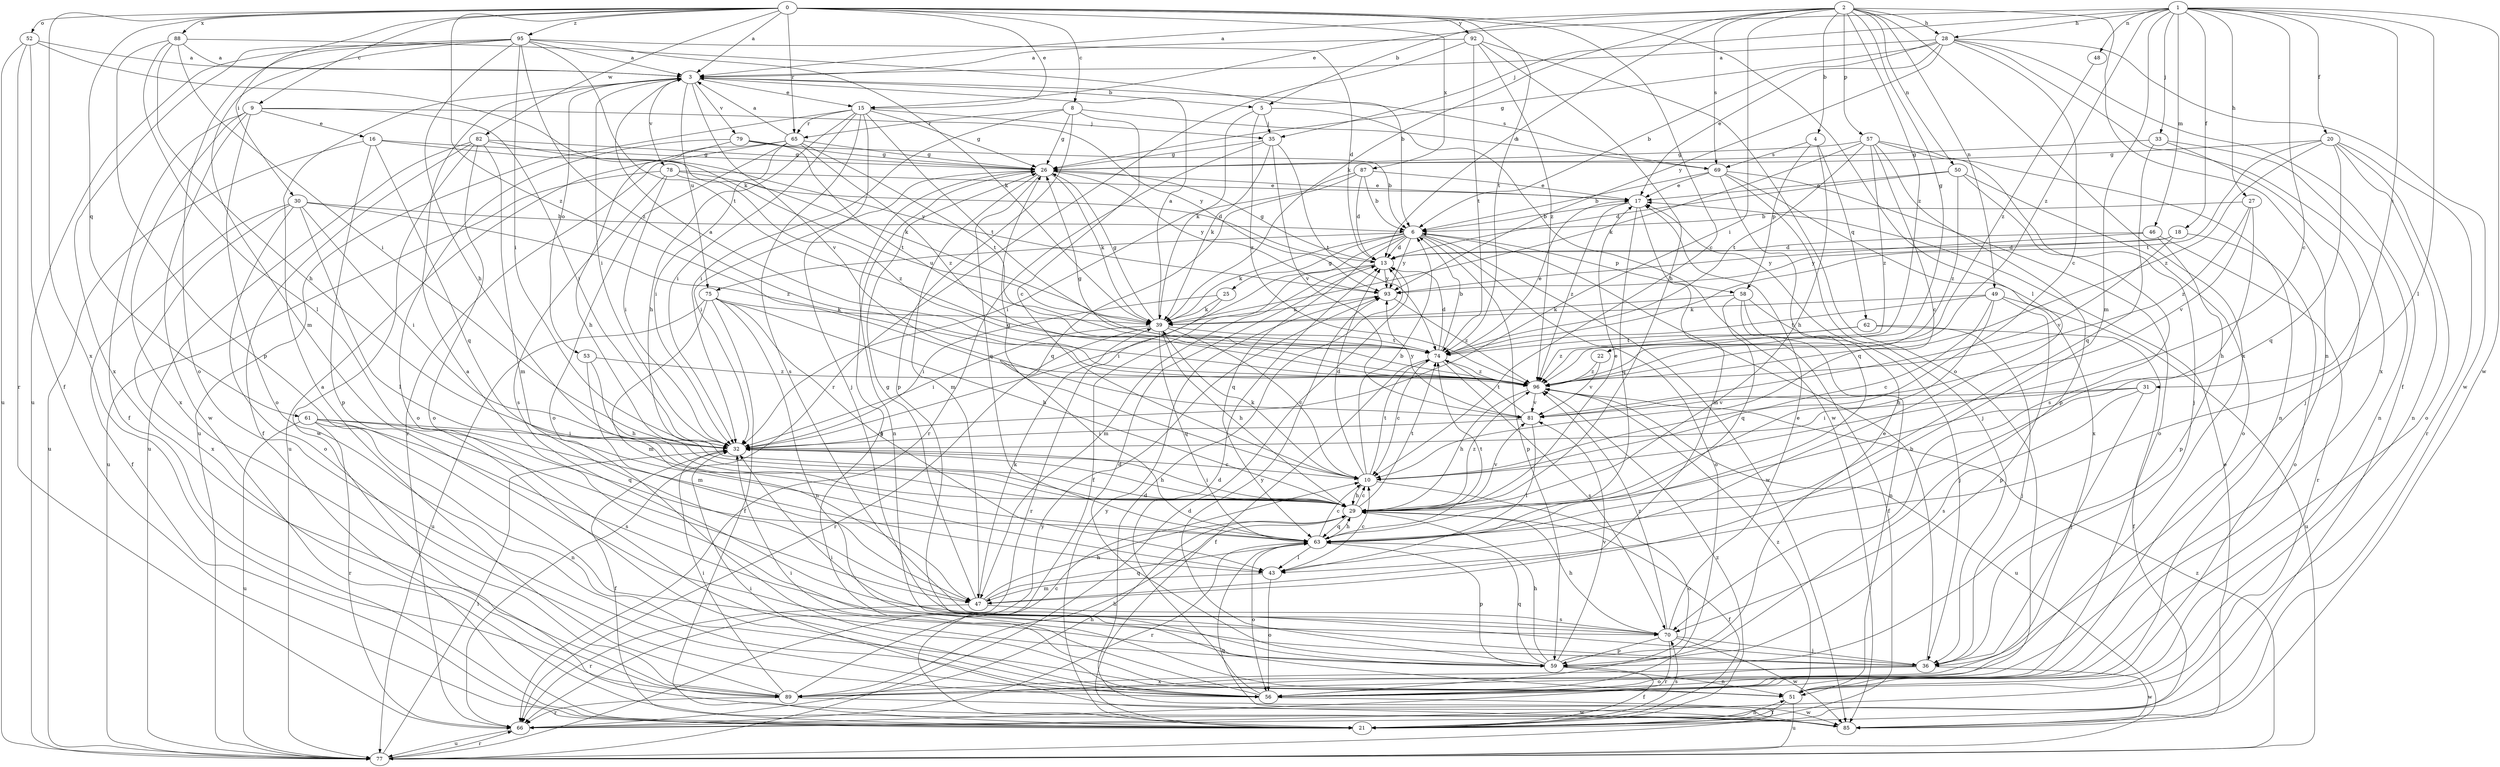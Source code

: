 strict digraph  {
0;
1;
2;
3;
4;
5;
6;
8;
9;
10;
13;
15;
16;
17;
18;
20;
21;
22;
25;
26;
27;
28;
29;
30;
31;
32;
33;
35;
36;
39;
43;
46;
47;
48;
49;
50;
51;
52;
53;
56;
57;
58;
59;
61;
62;
63;
65;
66;
69;
70;
74;
75;
77;
78;
79;
81;
82;
85;
87;
88;
89;
92;
93;
95;
96;
0 -> 3  [label=a];
0 -> 8  [label=c];
0 -> 9  [label=c];
0 -> 10  [label=c];
0 -> 15  [label=e];
0 -> 30  [label=i];
0 -> 43  [label=l];
0 -> 52  [label=o];
0 -> 61  [label=q];
0 -> 65  [label=r];
0 -> 74  [label=t];
0 -> 82  [label=w];
0 -> 87  [label=x];
0 -> 88  [label=x];
0 -> 89  [label=x];
0 -> 92  [label=y];
0 -> 95  [label=z];
0 -> 96  [label=z];
1 -> 10  [label=c];
1 -> 15  [label=e];
1 -> 18  [label=f];
1 -> 20  [label=f];
1 -> 27  [label=h];
1 -> 28  [label=h];
1 -> 31  [label=i];
1 -> 33  [label=j];
1 -> 35  [label=j];
1 -> 43  [label=l];
1 -> 46  [label=m];
1 -> 47  [label=m];
1 -> 48  [label=n];
1 -> 85  [label=w];
1 -> 96  [label=z];
2 -> 3  [label=a];
2 -> 4  [label=b];
2 -> 5  [label=b];
2 -> 13  [label=d];
2 -> 22  [label=g];
2 -> 28  [label=h];
2 -> 32  [label=i];
2 -> 39  [label=k];
2 -> 49  [label=n];
2 -> 50  [label=n];
2 -> 51  [label=n];
2 -> 57  [label=p];
2 -> 69  [label=s];
2 -> 89  [label=x];
2 -> 96  [label=z];
3 -> 5  [label=b];
3 -> 15  [label=e];
3 -> 32  [label=i];
3 -> 53  [label=o];
3 -> 69  [label=s];
3 -> 75  [label=u];
3 -> 78  [label=v];
3 -> 79  [label=v];
3 -> 81  [label=v];
4 -> 29  [label=h];
4 -> 58  [label=p];
4 -> 62  [label=q];
4 -> 69  [label=s];
5 -> 35  [label=j];
5 -> 39  [label=k];
5 -> 85  [label=w];
5 -> 96  [label=z];
6 -> 13  [label=d];
6 -> 21  [label=f];
6 -> 25  [label=g];
6 -> 39  [label=k];
6 -> 56  [label=o];
6 -> 58  [label=p];
6 -> 59  [label=p];
6 -> 63  [label=q];
6 -> 75  [label=u];
6 -> 85  [label=w];
6 -> 93  [label=y];
8 -> 10  [label=c];
8 -> 26  [label=g];
8 -> 32  [label=i];
8 -> 59  [label=p];
8 -> 65  [label=r];
8 -> 69  [label=s];
9 -> 16  [label=e];
9 -> 21  [label=f];
9 -> 32  [label=i];
9 -> 56  [label=o];
9 -> 85  [label=w];
9 -> 89  [label=x];
9 -> 93  [label=y];
10 -> 6  [label=b];
10 -> 13  [label=d];
10 -> 26  [label=g];
10 -> 29  [label=h];
10 -> 39  [label=k];
10 -> 56  [label=o];
10 -> 74  [label=t];
13 -> 26  [label=g];
13 -> 32  [label=i];
13 -> 47  [label=m];
13 -> 93  [label=y];
15 -> 26  [label=g];
15 -> 29  [label=h];
15 -> 32  [label=i];
15 -> 35  [label=j];
15 -> 36  [label=j];
15 -> 65  [label=r];
15 -> 70  [label=s];
15 -> 74  [label=t];
15 -> 77  [label=u];
16 -> 26  [label=g];
16 -> 39  [label=k];
16 -> 59  [label=p];
16 -> 63  [label=q];
16 -> 77  [label=u];
17 -> 6  [label=b];
17 -> 47  [label=m];
17 -> 63  [label=q];
17 -> 96  [label=z];
18 -> 13  [label=d];
18 -> 56  [label=o];
18 -> 81  [label=v];
18 -> 93  [label=y];
20 -> 26  [label=g];
20 -> 51  [label=n];
20 -> 56  [label=o];
20 -> 63  [label=q];
20 -> 66  [label=r];
20 -> 74  [label=t];
20 -> 96  [label=z];
21 -> 51  [label=n];
21 -> 70  [label=s];
21 -> 93  [label=y];
21 -> 96  [label=z];
22 -> 81  [label=v];
22 -> 96  [label=z];
25 -> 32  [label=i];
25 -> 39  [label=k];
25 -> 66  [label=r];
26 -> 17  [label=e];
26 -> 32  [label=i];
26 -> 39  [label=k];
26 -> 47  [label=m];
26 -> 51  [label=n];
26 -> 63  [label=q];
26 -> 93  [label=y];
27 -> 6  [label=b];
27 -> 29  [label=h];
27 -> 81  [label=v];
27 -> 96  [label=z];
28 -> 3  [label=a];
28 -> 6  [label=b];
28 -> 10  [label=c];
28 -> 17  [label=e];
28 -> 21  [label=f];
28 -> 26  [label=g];
28 -> 85  [label=w];
28 -> 89  [label=x];
28 -> 93  [label=y];
29 -> 10  [label=c];
29 -> 17  [label=e];
29 -> 21  [label=f];
29 -> 32  [label=i];
29 -> 63  [label=q];
29 -> 74  [label=t];
29 -> 81  [label=v];
29 -> 96  [label=z];
30 -> 6  [label=b];
30 -> 21  [label=f];
30 -> 32  [label=i];
30 -> 43  [label=l];
30 -> 56  [label=o];
30 -> 89  [label=x];
30 -> 96  [label=z];
31 -> 32  [label=i];
31 -> 36  [label=j];
31 -> 70  [label=s];
31 -> 81  [label=v];
32 -> 10  [label=c];
32 -> 21  [label=f];
32 -> 29  [label=h];
33 -> 26  [label=g];
33 -> 36  [label=j];
33 -> 51  [label=n];
33 -> 63  [label=q];
35 -> 26  [label=g];
35 -> 39  [label=k];
35 -> 66  [label=r];
35 -> 74  [label=t];
35 -> 81  [label=v];
36 -> 3  [label=a];
36 -> 6  [label=b];
36 -> 32  [label=i];
36 -> 56  [label=o];
36 -> 85  [label=w];
36 -> 89  [label=x];
39 -> 3  [label=a];
39 -> 10  [label=c];
39 -> 26  [label=g];
39 -> 29  [label=h];
39 -> 32  [label=i];
39 -> 63  [label=q];
39 -> 66  [label=r];
39 -> 74  [label=t];
43 -> 10  [label=c];
43 -> 47  [label=m];
43 -> 56  [label=o];
46 -> 13  [label=d];
46 -> 59  [label=p];
46 -> 66  [label=r];
46 -> 93  [label=y];
47 -> 26  [label=g];
47 -> 29  [label=h];
47 -> 39  [label=k];
47 -> 63  [label=q];
47 -> 66  [label=r];
47 -> 70  [label=s];
48 -> 96  [label=z];
49 -> 10  [label=c];
49 -> 29  [label=h];
49 -> 39  [label=k];
49 -> 59  [label=p];
49 -> 74  [label=t];
49 -> 77  [label=u];
50 -> 13  [label=d];
50 -> 17  [label=e];
50 -> 56  [label=o];
50 -> 70  [label=s];
50 -> 96  [label=z];
51 -> 21  [label=f];
51 -> 32  [label=i];
51 -> 77  [label=u];
51 -> 96  [label=z];
52 -> 3  [label=a];
52 -> 21  [label=f];
52 -> 39  [label=k];
52 -> 66  [label=r];
52 -> 77  [label=u];
53 -> 29  [label=h];
53 -> 47  [label=m];
53 -> 96  [label=z];
56 -> 13  [label=d];
56 -> 26  [label=g];
56 -> 85  [label=w];
57 -> 10  [label=c];
57 -> 26  [label=g];
57 -> 36  [label=j];
57 -> 39  [label=k];
57 -> 51  [label=n];
57 -> 59  [label=p];
57 -> 74  [label=t];
57 -> 96  [label=z];
58 -> 21  [label=f];
58 -> 36  [label=j];
58 -> 39  [label=k];
58 -> 51  [label=n];
58 -> 63  [label=q];
59 -> 13  [label=d];
59 -> 17  [label=e];
59 -> 21  [label=f];
59 -> 29  [label=h];
59 -> 51  [label=n];
59 -> 63  [label=q];
59 -> 81  [label=v];
59 -> 93  [label=y];
61 -> 32  [label=i];
61 -> 51  [label=n];
61 -> 63  [label=q];
61 -> 66  [label=r];
61 -> 70  [label=s];
61 -> 77  [label=u];
62 -> 21  [label=f];
62 -> 36  [label=j];
62 -> 74  [label=t];
62 -> 96  [label=z];
63 -> 10  [label=c];
63 -> 29  [label=h];
63 -> 43  [label=l];
63 -> 56  [label=o];
63 -> 59  [label=p];
63 -> 66  [label=r];
63 -> 74  [label=t];
65 -> 3  [label=a];
65 -> 26  [label=g];
65 -> 32  [label=i];
65 -> 56  [label=o];
65 -> 66  [label=r];
65 -> 74  [label=t];
65 -> 77  [label=u];
65 -> 96  [label=z];
66 -> 29  [label=h];
66 -> 77  [label=u];
69 -> 6  [label=b];
69 -> 17  [label=e];
69 -> 36  [label=j];
69 -> 56  [label=o];
69 -> 63  [label=q];
69 -> 89  [label=x];
70 -> 17  [label=e];
70 -> 29  [label=h];
70 -> 36  [label=j];
70 -> 59  [label=p];
70 -> 66  [label=r];
70 -> 85  [label=w];
70 -> 96  [label=z];
74 -> 6  [label=b];
74 -> 10  [label=c];
74 -> 13  [label=d];
74 -> 17  [label=e];
74 -> 21  [label=f];
74 -> 70  [label=s];
74 -> 96  [label=z];
75 -> 21  [label=f];
75 -> 29  [label=h];
75 -> 39  [label=k];
75 -> 43  [label=l];
75 -> 47  [label=m];
75 -> 51  [label=n];
75 -> 77  [label=u];
77 -> 13  [label=d];
77 -> 32  [label=i];
77 -> 63  [label=q];
77 -> 66  [label=r];
77 -> 93  [label=y];
77 -> 96  [label=z];
78 -> 13  [label=d];
78 -> 17  [label=e];
78 -> 32  [label=i];
78 -> 70  [label=s];
78 -> 77  [label=u];
78 -> 96  [label=z];
79 -> 6  [label=b];
79 -> 26  [label=g];
79 -> 29  [label=h];
79 -> 56  [label=o];
79 -> 74  [label=t];
81 -> 32  [label=i];
81 -> 43  [label=l];
81 -> 74  [label=t];
81 -> 93  [label=y];
82 -> 21  [label=f];
82 -> 26  [label=g];
82 -> 47  [label=m];
82 -> 56  [label=o];
82 -> 77  [label=u];
82 -> 85  [label=w];
82 -> 93  [label=y];
85 -> 13  [label=d];
85 -> 17  [label=e];
85 -> 32  [label=i];
87 -> 6  [label=b];
87 -> 13  [label=d];
87 -> 17  [label=e];
87 -> 32  [label=i];
87 -> 63  [label=q];
88 -> 3  [label=a];
88 -> 6  [label=b];
88 -> 29  [label=h];
88 -> 32  [label=i];
88 -> 43  [label=l];
88 -> 59  [label=p];
89 -> 3  [label=a];
89 -> 10  [label=c];
89 -> 29  [label=h];
89 -> 32  [label=i];
89 -> 66  [label=r];
89 -> 85  [label=w];
92 -> 3  [label=a];
92 -> 29  [label=h];
92 -> 56  [label=o];
92 -> 66  [label=r];
92 -> 74  [label=t];
92 -> 96  [label=z];
93 -> 39  [label=k];
93 -> 96  [label=z];
95 -> 3  [label=a];
95 -> 13  [label=d];
95 -> 29  [label=h];
95 -> 32  [label=i];
95 -> 39  [label=k];
95 -> 47  [label=m];
95 -> 56  [label=o];
95 -> 74  [label=t];
95 -> 77  [label=u];
95 -> 89  [label=x];
95 -> 96  [label=z];
96 -> 3  [label=a];
96 -> 26  [label=g];
96 -> 29  [label=h];
96 -> 77  [label=u];
96 -> 81  [label=v];
}
